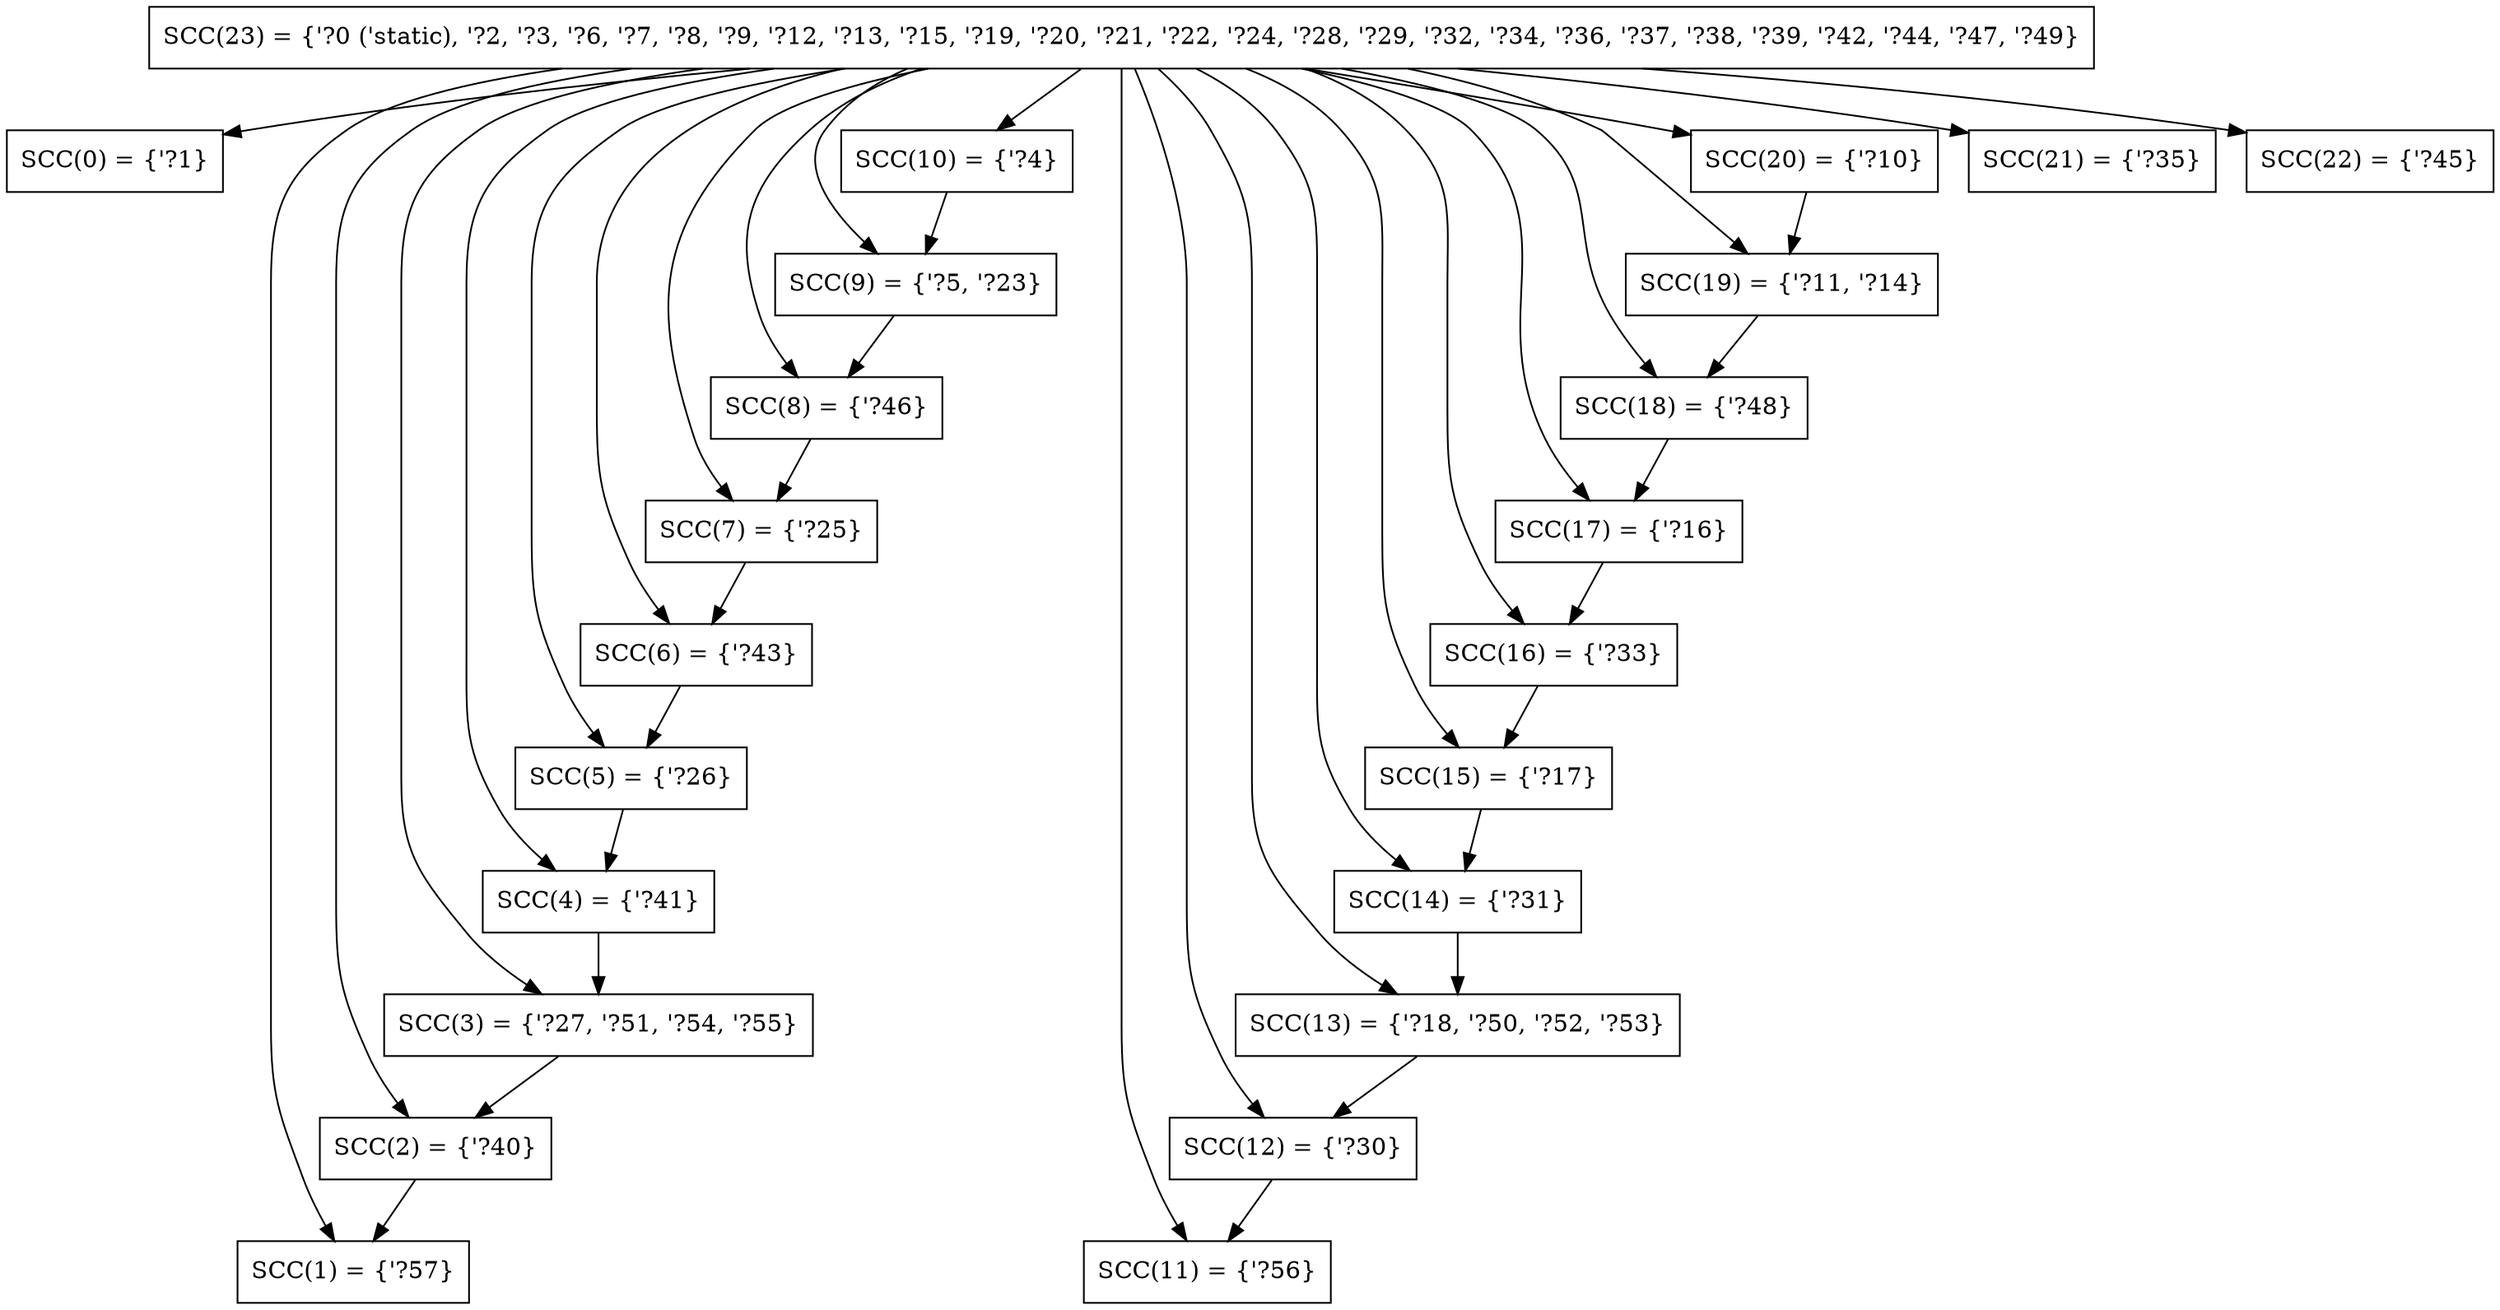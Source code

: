 digraph RegionInferenceContext {
    r0[label="SCC(0) = {\'?1}"][shape="box"];
    r1[label="SCC(1) = {\'?57}"][shape="box"];
    r2[label="SCC(2) = {\'?40}"][shape="box"];
    r3[label="SCC(3) = {\'?27, \'?51, \'?54, \'?55}"][shape="box"];
    r4[label="SCC(4) = {\'?41}"][shape="box"];
    r5[label="SCC(5) = {\'?26}"][shape="box"];
    r6[label="SCC(6) = {\'?43}"][shape="box"];
    r7[label="SCC(7) = {\'?25}"][shape="box"];
    r8[label="SCC(8) = {\'?46}"][shape="box"];
    r9[label="SCC(9) = {\'?5, \'?23}"][shape="box"];
    r10[label="SCC(10) = {\'?4}"][shape="box"];
    r11[label="SCC(11) = {\'?56}"][shape="box"];
    r12[label="SCC(12) = {\'?30}"][shape="box"];
    r13[label="SCC(13) = {\'?18, \'?50, \'?52, \'?53}"][shape="box"];
    r14[label="SCC(14) = {\'?31}"][shape="box"];
    r15[label="SCC(15) = {\'?17}"][shape="box"];
    r16[label="SCC(16) = {\'?33}"][shape="box"];
    r17[label="SCC(17) = {\'?16}"][shape="box"];
    r18[label="SCC(18) = {\'?48}"][shape="box"];
    r19[label="SCC(19) = {\'?11, \'?14}"][shape="box"];
    r20[label="SCC(20) = {\'?10}"][shape="box"];
    r21[label="SCC(21) = {\'?35}"][shape="box"];
    r22[label="SCC(22) = {\'?45}"][shape="box"];
    r23[label="SCC(23) = {\'?0 (\'static), \'?2, \'?3, \'?6, \'?7, \'?8, \'?9, \'?12, \'?13, \'?15, \'?19, \'?20, \'?21, \'?22, \'?24, \'?28, \'?29, \'?32, \'?34, \'?36, \'?37, \'?38, \'?39, \'?42, \'?44, \'?47, \'?49}"][shape="box"];
    r2 -> r1[label=""];
    r3 -> r2[label=""];
    r4 -> r3[label=""];
    r5 -> r4[label=""];
    r6 -> r5[label=""];
    r7 -> r6[label=""];
    r8 -> r7[label=""];
    r9 -> r8[label=""];
    r10 -> r9[label=""];
    r12 -> r11[label=""];
    r13 -> r12[label=""];
    r14 -> r13[label=""];
    r15 -> r14[label=""];
    r16 -> r15[label=""];
    r17 -> r16[label=""];
    r18 -> r17[label=""];
    r19 -> r18[label=""];
    r20 -> r19[label=""];
    r23 -> r0[label=""];
    r23 -> r10[label=""];
    r23 -> r9[label=""];
    r23 -> r20[label=""];
    r23 -> r19[label=""];
    r23 -> r17[label=""];
    r23 -> r15[label=""];
    r23 -> r13[label=""];
    r23 -> r7[label=""];
    r23 -> r5[label=""];
    r23 -> r3[label=""];
    r23 -> r12[label=""];
    r23 -> r14[label=""];
    r23 -> r16[label=""];
    r23 -> r21[label=""];
    r23 -> r2[label=""];
    r23 -> r4[label=""];
    r23 -> r6[label=""];
    r23 -> r22[label=""];
    r23 -> r8[label=""];
    r23 -> r18[label=""];
    r23 -> r11[label=""];
    r23 -> r1[label=""];
}

